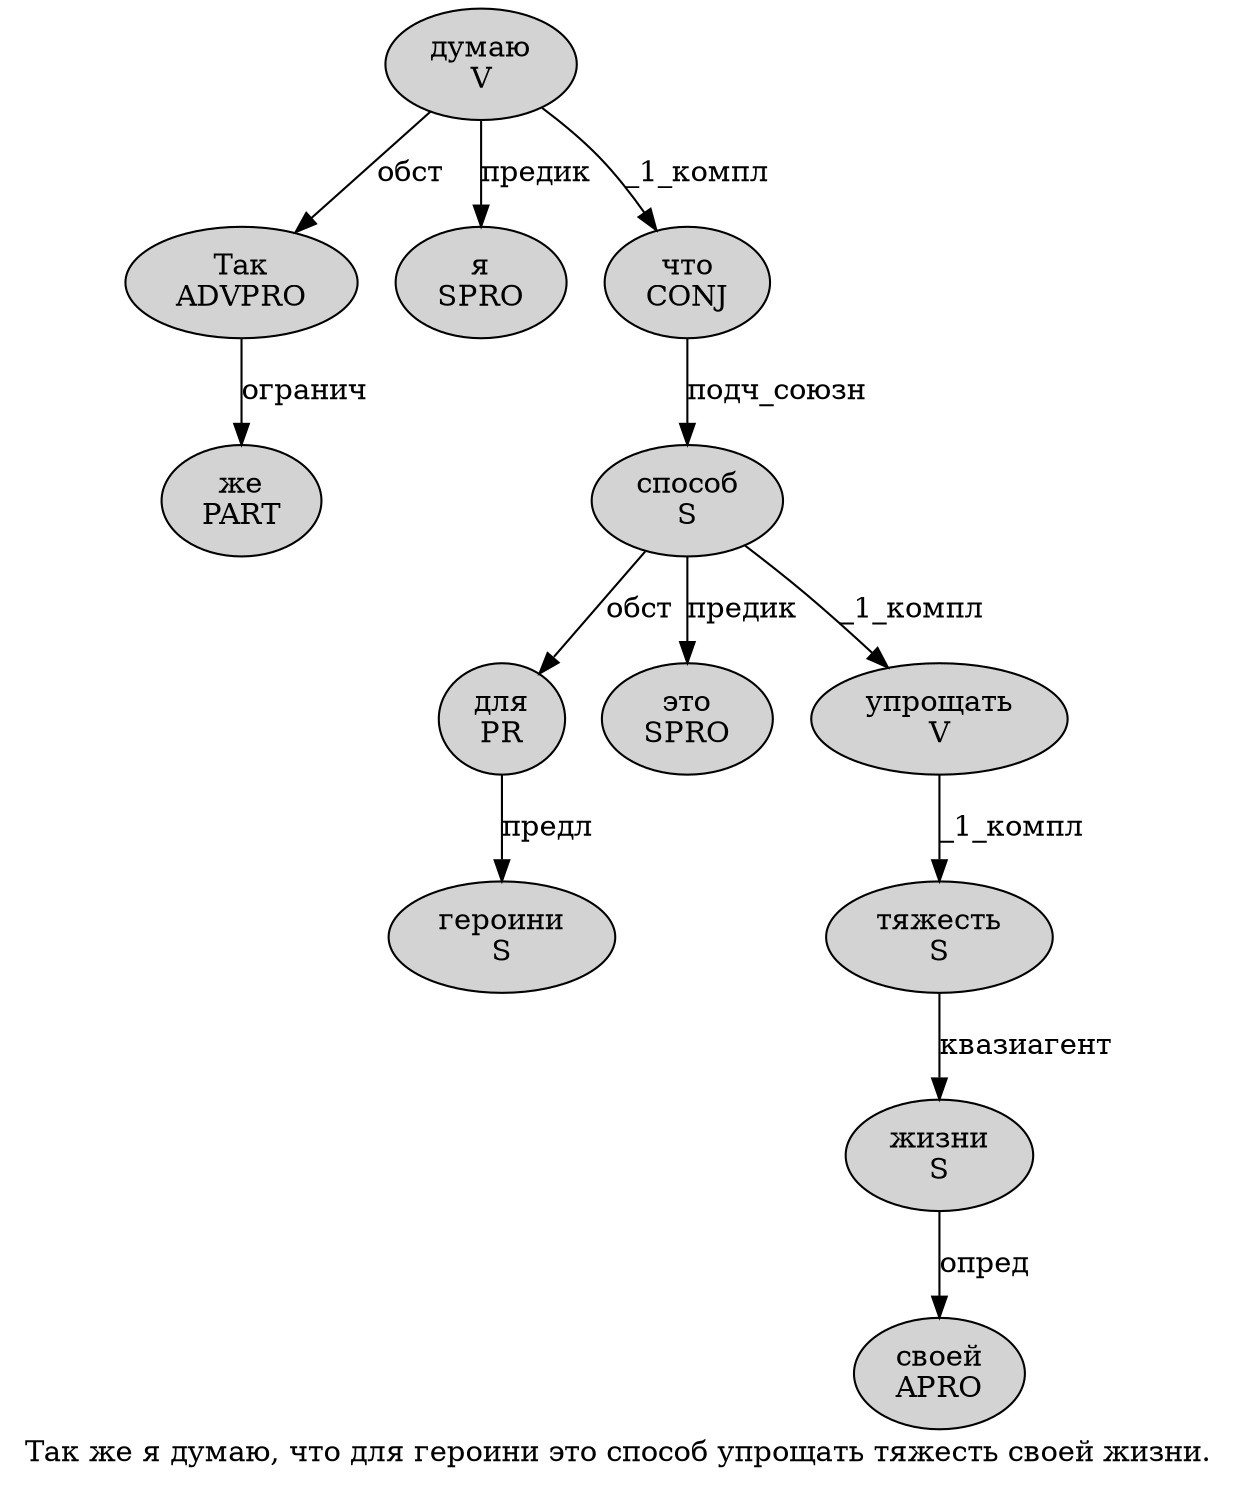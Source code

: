 digraph SENTENCE_586 {
	graph [label="Так же я думаю, что для героини это способ упрощать тяжесть своей жизни."]
	node [style=filled]
		0 [label="Так
ADVPRO" color="" fillcolor=lightgray penwidth=1 shape=ellipse]
		1 [label="же
PART" color="" fillcolor=lightgray penwidth=1 shape=ellipse]
		2 [label="я
SPRO" color="" fillcolor=lightgray penwidth=1 shape=ellipse]
		3 [label="думаю
V" color="" fillcolor=lightgray penwidth=1 shape=ellipse]
		5 [label="что
CONJ" color="" fillcolor=lightgray penwidth=1 shape=ellipse]
		6 [label="для
PR" color="" fillcolor=lightgray penwidth=1 shape=ellipse]
		7 [label="героини
S" color="" fillcolor=lightgray penwidth=1 shape=ellipse]
		8 [label="это
SPRO" color="" fillcolor=lightgray penwidth=1 shape=ellipse]
		9 [label="способ
S" color="" fillcolor=lightgray penwidth=1 shape=ellipse]
		10 [label="упрощать
V" color="" fillcolor=lightgray penwidth=1 shape=ellipse]
		11 [label="тяжесть
S" color="" fillcolor=lightgray penwidth=1 shape=ellipse]
		12 [label="своей
APRO" color="" fillcolor=lightgray penwidth=1 shape=ellipse]
		13 [label="жизни
S" color="" fillcolor=lightgray penwidth=1 shape=ellipse]
			9 -> 6 [label="обст"]
			9 -> 8 [label="предик"]
			9 -> 10 [label="_1_компл"]
			11 -> 13 [label="квазиагент"]
			0 -> 1 [label="огранич"]
			5 -> 9 [label="подч_союзн"]
			3 -> 0 [label="обст"]
			3 -> 2 [label="предик"]
			3 -> 5 [label="_1_компл"]
			6 -> 7 [label="предл"]
			13 -> 12 [label="опред"]
			10 -> 11 [label="_1_компл"]
}